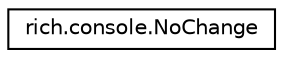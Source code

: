 digraph "Graphical Class Hierarchy"
{
 // LATEX_PDF_SIZE
  edge [fontname="Helvetica",fontsize="10",labelfontname="Helvetica",labelfontsize="10"];
  node [fontname="Helvetica",fontsize="10",shape=record];
  rankdir="LR";
  Node0 [label="rich.console.NoChange",height=0.2,width=0.4,color="black", fillcolor="white", style="filled",URL="$classrich_1_1console_1_1NoChange.html",tooltip=" "];
}
